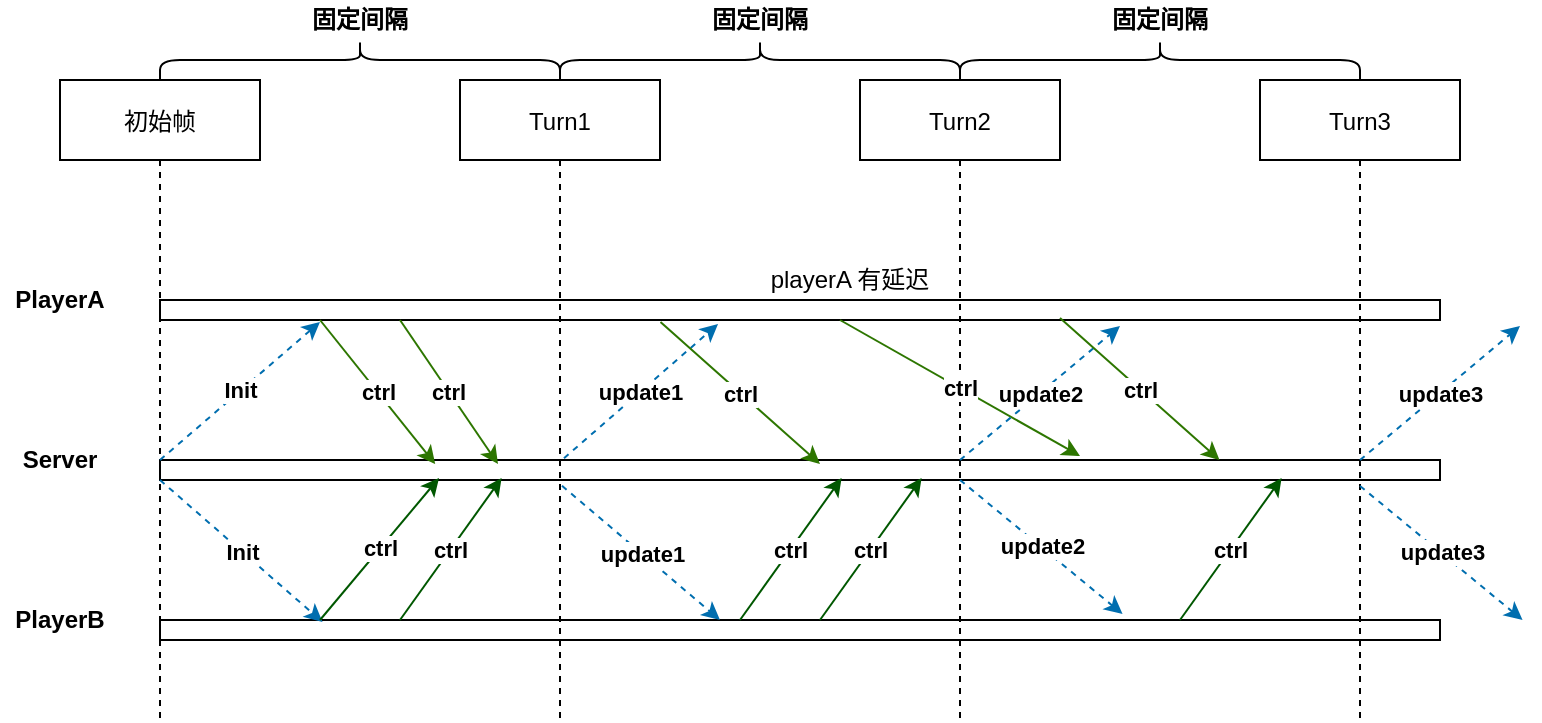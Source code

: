 <mxfile version="14.1.9" type="github">
  <diagram id="kgpKYQtTHZ0yAKxKKP6v" name="Page-1">
    <mxGraphModel dx="1360" dy="802" grid="1" gridSize="10" guides="1" tooltips="1" connect="1" arrows="1" fold="1" page="1" pageScale="1" pageWidth="850" pageHeight="1100" math="0" shadow="0">
      <root>
        <mxCell id="0" />
        <mxCell id="1" parent="0" />
        <mxCell id="3nuBFxr9cyL0pnOWT2aG-1" value="初始帧" style="shape=umlLifeline;perimeter=lifelinePerimeter;container=1;collapsible=0;recursiveResize=0;rounded=0;shadow=0;strokeWidth=1;" parent="1" vertex="1">
          <mxGeometry x="70" y="360" width="100" height="320" as="geometry" />
        </mxCell>
        <mxCell id="3nuBFxr9cyL0pnOWT2aG-6" value="" style="points=[];perimeter=orthogonalPerimeter;rounded=0;shadow=0;strokeWidth=1;direction=south;" parent="1" vertex="1">
          <mxGeometry x="120" y="470" width="640" height="10" as="geometry" />
        </mxCell>
        <mxCell id="rMTZ-_RebsnYCb17mS3k-1" value="" style="points=[];perimeter=orthogonalPerimeter;rounded=0;shadow=0;strokeWidth=1;direction=south;" parent="1" vertex="1">
          <mxGeometry x="120" y="630" width="640" height="10" as="geometry" />
        </mxCell>
        <mxCell id="rMTZ-_RebsnYCb17mS3k-2" value="" style="points=[];perimeter=orthogonalPerimeter;rounded=0;shadow=0;strokeWidth=1;direction=south;" parent="1" vertex="1">
          <mxGeometry x="120" y="550" width="640" height="10" as="geometry" />
        </mxCell>
        <mxCell id="rMTZ-_RebsnYCb17mS3k-3" value="PlayerA" style="text;html=1;strokeColor=none;fillColor=none;align=center;verticalAlign=middle;whiteSpace=wrap;rounded=0;fontStyle=1" parent="1" vertex="1">
          <mxGeometry x="40" y="460" width="60" height="20" as="geometry" />
        </mxCell>
        <mxCell id="rMTZ-_RebsnYCb17mS3k-4" value="PlayerB" style="text;html=1;strokeColor=none;fillColor=none;align=center;verticalAlign=middle;whiteSpace=wrap;rounded=0;fontStyle=1" parent="1" vertex="1">
          <mxGeometry x="40" y="620" width="60" height="20" as="geometry" />
        </mxCell>
        <mxCell id="rMTZ-_RebsnYCb17mS3k-5" value="Server" style="text;html=1;strokeColor=none;fillColor=none;align=center;verticalAlign=middle;whiteSpace=wrap;rounded=0;fontStyle=1" parent="1" vertex="1">
          <mxGeometry x="40" y="540" width="60" height="20" as="geometry" />
        </mxCell>
        <mxCell id="rMTZ-_RebsnYCb17mS3k-10" value="Turn1" style="shape=umlLifeline;perimeter=lifelinePerimeter;container=1;collapsible=0;recursiveResize=0;rounded=0;shadow=0;strokeWidth=1;" parent="1" vertex="1">
          <mxGeometry x="270" y="360" width="100" height="320" as="geometry" />
        </mxCell>
        <mxCell id="rMTZ-_RebsnYCb17mS3k-11" value="Turn2" style="shape=umlLifeline;perimeter=lifelinePerimeter;container=1;collapsible=0;recursiveResize=0;rounded=0;shadow=0;strokeWidth=1;" parent="1" vertex="1">
          <mxGeometry x="470" y="360" width="100" height="320" as="geometry" />
        </mxCell>
        <mxCell id="rMTZ-_RebsnYCb17mS3k-12" value="Turn3" style="shape=umlLifeline;perimeter=lifelinePerimeter;container=1;collapsible=0;recursiveResize=0;rounded=0;shadow=0;strokeWidth=1;" parent="1" vertex="1">
          <mxGeometry x="670" y="360" width="100" height="320" as="geometry" />
        </mxCell>
        <mxCell id="rMTZ-_RebsnYCb17mS3k-13" value="Init" style="endArrow=classic;html=1;dashed=1;fontFamily=Helvetica;fontStyle=1;fillColor=#1ba1e2;strokeColor=#006EAF;" parent="1" edge="1">
          <mxGeometry width="50" height="50" relative="1" as="geometry">
            <mxPoint x="120" y="550" as="sourcePoint" />
            <mxPoint x="200" y="481" as="targetPoint" />
          </mxGeometry>
        </mxCell>
        <mxCell id="rMTZ-_RebsnYCb17mS3k-14" value="Init" style="endArrow=classic;html=1;dashed=1;fontFamily=Helvetica;fontStyle=1;entryX=0.1;entryY=0.873;entryDx=0;entryDy=0;entryPerimeter=0;fillColor=#1ba1e2;strokeColor=#006EAF;" parent="1" target="rMTZ-_RebsnYCb17mS3k-1" edge="1">
          <mxGeometry width="50" height="50" relative="1" as="geometry">
            <mxPoint x="120" y="560" as="sourcePoint" />
            <mxPoint x="202.8" y="491" as="targetPoint" />
          </mxGeometry>
        </mxCell>
        <mxCell id="rMTZ-_RebsnYCb17mS3k-15" value="ctrl" style="endArrow=classic;html=1;fontFamily=Helvetica;entryX=0.2;entryY=0.785;entryDx=0;entryDy=0;entryPerimeter=0;fontStyle=1;fillColor=#60a917;strokeColor=#2D7600;" parent="1" target="rMTZ-_RebsnYCb17mS3k-2" edge="1">
          <mxGeometry width="50" height="50" relative="1" as="geometry">
            <mxPoint x="200" y="480" as="sourcePoint" />
            <mxPoint x="250" y="490" as="targetPoint" />
          </mxGeometry>
        </mxCell>
        <mxCell id="rMTZ-_RebsnYCb17mS3k-16" value="ctrl" style="endArrow=classic;html=1;fontFamily=Helvetica;entryX=0.2;entryY=0.785;entryDx=0;entryDy=0;entryPerimeter=0;fontStyle=1;fillColor=#60a917;strokeColor=#2D7600;" parent="1" edge="1">
          <mxGeometry width="50" height="50" relative="1" as="geometry">
            <mxPoint x="240" y="480" as="sourcePoint" />
            <mxPoint x="289" y="552" as="targetPoint" />
          </mxGeometry>
        </mxCell>
        <mxCell id="rMTZ-_RebsnYCb17mS3k-17" value="ctrl" style="endArrow=classic;html=1;fontFamily=Helvetica;entryX=0.9;entryY=0.782;entryDx=0;entryDy=0;entryPerimeter=0;fontStyle=1;fillColor=#008a00;strokeColor=#005700;" parent="1" target="rMTZ-_RebsnYCb17mS3k-2" edge="1">
          <mxGeometry width="50" height="50" relative="1" as="geometry">
            <mxPoint x="200" y="630" as="sourcePoint" />
            <mxPoint x="259" y="702" as="targetPoint" />
          </mxGeometry>
        </mxCell>
        <mxCell id="rMTZ-_RebsnYCb17mS3k-18" value="ctrl" style="endArrow=classic;html=1;fontFamily=Helvetica;entryX=0.9;entryY=0.782;entryDx=0;entryDy=0;entryPerimeter=0;fontStyle=1;fillColor=#008a00;strokeColor=#005700;" parent="1" edge="1">
          <mxGeometry width="50" height="50" relative="1" as="geometry">
            <mxPoint x="240" y="630" as="sourcePoint" />
            <mxPoint x="290.8" y="559" as="targetPoint" />
          </mxGeometry>
        </mxCell>
        <mxCell id="rMTZ-_RebsnYCb17mS3k-19" value="update1" style="endArrow=classic;html=1;dashed=1;fontFamily=Helvetica;fontStyle=1;entryX=1.2;entryY=0.564;entryDx=0;entryDy=0;entryPerimeter=0;fillColor=#1ba1e2;strokeColor=#006EAF;exitX=0.52;exitY=0.591;exitDx=0;exitDy=0;exitPerimeter=0;" parent="1" source="rMTZ-_RebsnYCb17mS3k-10" target="3nuBFxr9cyL0pnOWT2aG-6" edge="1">
          <mxGeometry width="50" height="50" relative="1" as="geometry">
            <mxPoint x="327" y="547" as="sourcePoint" />
            <mxPoint x="408" y="480" as="targetPoint" />
          </mxGeometry>
        </mxCell>
        <mxCell id="rMTZ-_RebsnYCb17mS3k-20" value="update1&lt;br&gt;" style="endArrow=classic;html=1;dashed=1;fontFamily=Helvetica;fontStyle=1;exitX=0.51;exitY=0.634;exitDx=0;exitDy=0;exitPerimeter=0;fillColor=#1ba1e2;strokeColor=#006EAF;" parent="1" source="rMTZ-_RebsnYCb17mS3k-10" edge="1">
          <mxGeometry width="50" height="50" relative="1" as="geometry">
            <mxPoint x="330" y="570" as="sourcePoint" />
            <mxPoint x="400" y="630" as="targetPoint" />
          </mxGeometry>
        </mxCell>
        <mxCell id="rMTZ-_RebsnYCb17mS3k-21" value="ctrl" style="endArrow=classic;html=1;fontFamily=Helvetica;entryX=0.9;entryY=0.782;entryDx=0;entryDy=0;entryPerimeter=0;fontStyle=1;fillColor=#008a00;strokeColor=#005700;" parent="1" edge="1">
          <mxGeometry width="50" height="50" relative="1" as="geometry">
            <mxPoint x="410" y="630" as="sourcePoint" />
            <mxPoint x="460.8" y="559" as="targetPoint" />
          </mxGeometry>
        </mxCell>
        <mxCell id="rMTZ-_RebsnYCb17mS3k-22" value="ctrl" style="endArrow=classic;html=1;fontFamily=Helvetica;entryX=0.9;entryY=0.782;entryDx=0;entryDy=0;entryPerimeter=0;fontStyle=1;fillColor=#008a00;strokeColor=#005700;" parent="1" edge="1">
          <mxGeometry width="50" height="50" relative="1" as="geometry">
            <mxPoint x="450" y="630" as="sourcePoint" />
            <mxPoint x="500.8" y="559" as="targetPoint" />
          </mxGeometry>
        </mxCell>
        <mxCell id="rMTZ-_RebsnYCb17mS3k-23" value="ctrl" style="endArrow=classic;html=1;fontFamily=Helvetica;entryX=0.2;entryY=0.785;entryDx=0;entryDy=0;entryPerimeter=0;fontStyle=1;exitX=1.1;exitY=0.609;exitDx=0;exitDy=0;exitPerimeter=0;fillColor=#60a917;strokeColor=#2D7600;" parent="1" source="3nuBFxr9cyL0pnOWT2aG-6" edge="1">
          <mxGeometry width="50" height="50" relative="1" as="geometry">
            <mxPoint x="401" y="480" as="sourcePoint" />
            <mxPoint x="450" y="552" as="targetPoint" />
          </mxGeometry>
        </mxCell>
        <mxCell id="rMTZ-_RebsnYCb17mS3k-24" value="ctrl" style="endArrow=classic;html=1;fontFamily=Helvetica;fontStyle=1;fillColor=#60a917;strokeColor=#2D7600;" parent="1" edge="1">
          <mxGeometry width="50" height="50" relative="1" as="geometry">
            <mxPoint x="460" y="480" as="sourcePoint" />
            <mxPoint x="580" y="548" as="targetPoint" />
          </mxGeometry>
        </mxCell>
        <mxCell id="rMTZ-_RebsnYCb17mS3k-25" value="update2" style="endArrow=classic;html=1;dashed=1;fontFamily=Helvetica;fontStyle=1;entryX=1.3;entryY=0.25;entryDx=0;entryDy=0;entryPerimeter=0;fillColor=#1ba1e2;strokeColor=#006EAF;" parent="1" target="3nuBFxr9cyL0pnOWT2aG-6" edge="1">
          <mxGeometry width="50" height="50" relative="1" as="geometry">
            <mxPoint x="520" y="550" as="sourcePoint" />
            <mxPoint x="595" y="484" as="targetPoint" />
          </mxGeometry>
        </mxCell>
        <mxCell id="rMTZ-_RebsnYCb17mS3k-27" value="update2" style="endArrow=classic;html=1;dashed=1;fontFamily=Helvetica;fontStyle=1;entryX=-0.3;entryY=0.248;entryDx=0;entryDy=0;entryPerimeter=0;exitX=0.51;exitY=0.634;exitDx=0;exitDy=0;exitPerimeter=0;fillColor=#1ba1e2;strokeColor=#006EAF;" parent="1" target="rMTZ-_RebsnYCb17mS3k-1" edge="1">
          <mxGeometry width="50" height="50" relative="1" as="geometry">
            <mxPoint x="520" y="560.0" as="sourcePoint" />
            <mxPoint x="619.8" y="624.12" as="targetPoint" />
          </mxGeometry>
        </mxCell>
        <mxCell id="rMTZ-_RebsnYCb17mS3k-28" value="update3" style="endArrow=classic;html=1;dashed=1;fontFamily=Helvetica;fontStyle=1;entryX=1.3;entryY=0.25;entryDx=0;entryDy=0;entryPerimeter=0;fillColor=#1ba1e2;strokeColor=#006EAF;" parent="1" edge="1">
          <mxGeometry width="50" height="50" relative="1" as="geometry">
            <mxPoint x="720" y="550" as="sourcePoint" />
            <mxPoint x="800" y="483" as="targetPoint" />
          </mxGeometry>
        </mxCell>
        <mxCell id="rMTZ-_RebsnYCb17mS3k-29" value="update3" style="endArrow=classic;html=1;dashed=1;fontFamily=Helvetica;fontStyle=1;entryX=-0.3;entryY=0.248;entryDx=0;entryDy=0;entryPerimeter=0;exitX=0.51;exitY=0.634;exitDx=0;exitDy=0;exitPerimeter=0;fillColor=#1ba1e2;strokeColor=#006EAF;" parent="1" edge="1">
          <mxGeometry width="50" height="50" relative="1" as="geometry">
            <mxPoint x="720" y="563" as="sourcePoint" />
            <mxPoint x="801.28" y="630" as="targetPoint" />
          </mxGeometry>
        </mxCell>
        <mxCell id="rMTZ-_RebsnYCb17mS3k-30" value="ctrl" style="endArrow=classic;html=1;fontFamily=Helvetica;entryX=0.2;entryY=0.785;entryDx=0;entryDy=0;entryPerimeter=0;fontStyle=1;exitX=1.1;exitY=0.609;exitDx=0;exitDy=0;exitPerimeter=0;fillColor=#60a917;strokeColor=#2D7600;" parent="1" edge="1">
          <mxGeometry width="50" height="50" relative="1" as="geometry">
            <mxPoint x="570" y="479" as="sourcePoint" />
            <mxPoint x="649.76" y="550" as="targetPoint" />
          </mxGeometry>
        </mxCell>
        <mxCell id="rMTZ-_RebsnYCb17mS3k-31" value="ctrl" style="endArrow=classic;html=1;fontFamily=Helvetica;entryX=0.9;entryY=0.782;entryDx=0;entryDy=0;entryPerimeter=0;fontStyle=1;fillColor=#008a00;strokeColor=#005700;" parent="1" edge="1">
          <mxGeometry width="50" height="50" relative="1" as="geometry">
            <mxPoint x="630" y="630" as="sourcePoint" />
            <mxPoint x="680.8" y="559" as="targetPoint" />
          </mxGeometry>
        </mxCell>
        <mxCell id="rMTZ-_RebsnYCb17mS3k-33" value="" style="shape=curlyBracket;whiteSpace=wrap;html=1;rounded=1;fontFamily=Helvetica;direction=south;" parent="1" vertex="1">
          <mxGeometry x="120" y="340" width="200" height="20" as="geometry" />
        </mxCell>
        <mxCell id="rMTZ-_RebsnYCb17mS3k-34" value="" style="shape=curlyBracket;whiteSpace=wrap;html=1;rounded=1;fontFamily=Helvetica;direction=south;" parent="1" vertex="1">
          <mxGeometry x="320" y="340" width="200" height="20" as="geometry" />
        </mxCell>
        <mxCell id="rMTZ-_RebsnYCb17mS3k-35" value="" style="shape=curlyBracket;whiteSpace=wrap;html=1;rounded=1;fontFamily=Helvetica;direction=south;" parent="1" vertex="1">
          <mxGeometry x="520" y="340" width="200" height="20" as="geometry" />
        </mxCell>
        <mxCell id="rMTZ-_RebsnYCb17mS3k-37" value="固定间隔" style="text;html=1;strokeColor=none;fillColor=none;align=center;verticalAlign=middle;whiteSpace=wrap;rounded=0;fontFamily=Helvetica;fontStyle=1" parent="1" vertex="1">
          <mxGeometry x="190" y="320" width="60" height="20" as="geometry" />
        </mxCell>
        <mxCell id="rMTZ-_RebsnYCb17mS3k-39" value="固定间隔" style="text;html=1;strokeColor=none;fillColor=none;align=center;verticalAlign=middle;whiteSpace=wrap;rounded=0;fontFamily=Helvetica;fontStyle=1" parent="1" vertex="1">
          <mxGeometry x="390" y="320" width="60" height="20" as="geometry" />
        </mxCell>
        <mxCell id="rMTZ-_RebsnYCb17mS3k-40" value="固定间隔" style="text;html=1;strokeColor=none;fillColor=none;align=center;verticalAlign=middle;whiteSpace=wrap;rounded=0;fontFamily=Helvetica;fontStyle=1" parent="1" vertex="1">
          <mxGeometry x="590" y="320" width="60" height="20" as="geometry" />
        </mxCell>
        <mxCell id="C6hpeDeuOPBSaNuzEDgF-1" value="playerA 有延迟" style="text;html=1;strokeColor=none;fillColor=none;align=center;verticalAlign=middle;whiteSpace=wrap;rounded=0;fontFamily=Helvetica;" vertex="1" parent="1">
          <mxGeometry x="410" y="450" width="110" height="20" as="geometry" />
        </mxCell>
      </root>
    </mxGraphModel>
  </diagram>
</mxfile>
